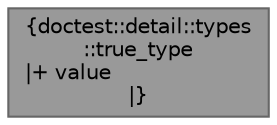 digraph "doctest::detail::types::true_type"
{
 // LATEX_PDF_SIZE
  bgcolor="transparent";
  edge [fontname=Helvetica,fontsize=10,labelfontname=Helvetica,labelfontsize=10];
  node [fontname=Helvetica,fontsize=10,shape=box,height=0.2,width=0.4];
  Node1 [label="{doctest::detail::types\l::true_type\n|+ value\l|}",height=0.2,width=0.4,color="gray40", fillcolor="grey60", style="filled", fontcolor="black",tooltip=" "];
}
